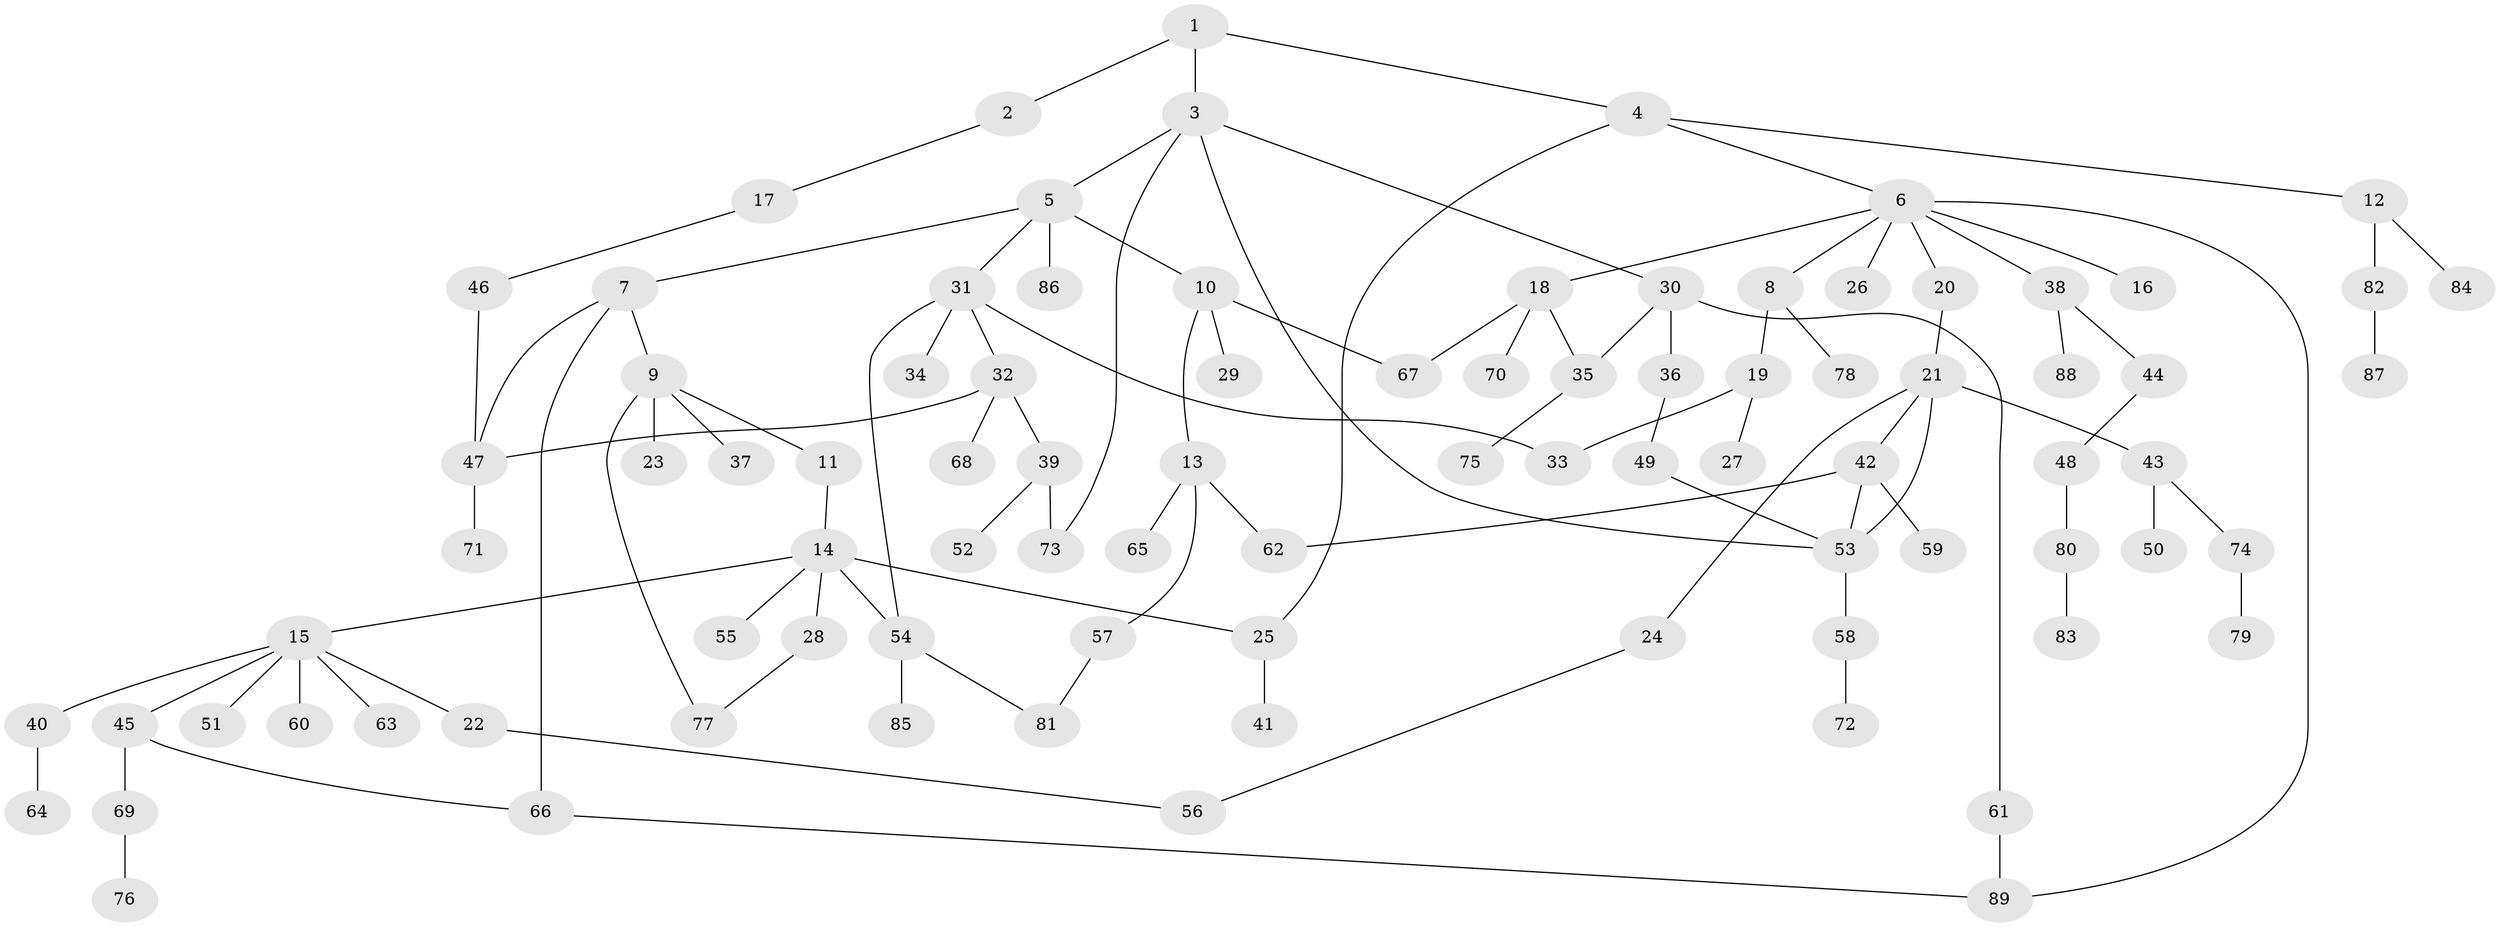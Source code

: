 // Generated by graph-tools (version 1.1) at 2025/13/03/09/25 04:13:15]
// undirected, 89 vertices, 106 edges
graph export_dot {
graph [start="1"]
  node [color=gray90,style=filled];
  1;
  2;
  3;
  4;
  5;
  6;
  7;
  8;
  9;
  10;
  11;
  12;
  13;
  14;
  15;
  16;
  17;
  18;
  19;
  20;
  21;
  22;
  23;
  24;
  25;
  26;
  27;
  28;
  29;
  30;
  31;
  32;
  33;
  34;
  35;
  36;
  37;
  38;
  39;
  40;
  41;
  42;
  43;
  44;
  45;
  46;
  47;
  48;
  49;
  50;
  51;
  52;
  53;
  54;
  55;
  56;
  57;
  58;
  59;
  60;
  61;
  62;
  63;
  64;
  65;
  66;
  67;
  68;
  69;
  70;
  71;
  72;
  73;
  74;
  75;
  76;
  77;
  78;
  79;
  80;
  81;
  82;
  83;
  84;
  85;
  86;
  87;
  88;
  89;
  1 -- 2;
  1 -- 3;
  1 -- 4;
  2 -- 17;
  3 -- 5;
  3 -- 30;
  3 -- 53;
  3 -- 73;
  4 -- 6;
  4 -- 12;
  4 -- 25;
  5 -- 7;
  5 -- 10;
  5 -- 31;
  5 -- 86;
  6 -- 8;
  6 -- 16;
  6 -- 18;
  6 -- 20;
  6 -- 26;
  6 -- 38;
  6 -- 89;
  7 -- 9;
  7 -- 66;
  7 -- 47;
  8 -- 19;
  8 -- 78;
  9 -- 11;
  9 -- 23;
  9 -- 37;
  9 -- 77;
  10 -- 13;
  10 -- 29;
  10 -- 67;
  11 -- 14;
  12 -- 82;
  12 -- 84;
  13 -- 57;
  13 -- 62;
  13 -- 65;
  14 -- 15;
  14 -- 25;
  14 -- 28;
  14 -- 55;
  14 -- 54;
  15 -- 22;
  15 -- 40;
  15 -- 45;
  15 -- 51;
  15 -- 60;
  15 -- 63;
  17 -- 46;
  18 -- 67;
  18 -- 70;
  18 -- 35;
  19 -- 27;
  19 -- 33;
  20 -- 21;
  21 -- 24;
  21 -- 42;
  21 -- 43;
  21 -- 53;
  22 -- 56;
  24 -- 56;
  25 -- 41;
  28 -- 77;
  30 -- 35;
  30 -- 36;
  30 -- 61;
  31 -- 32;
  31 -- 33;
  31 -- 34;
  31 -- 54;
  32 -- 39;
  32 -- 68;
  32 -- 47;
  35 -- 75;
  36 -- 49;
  38 -- 44;
  38 -- 88;
  39 -- 52;
  39 -- 73;
  40 -- 64;
  42 -- 59;
  42 -- 53;
  42 -- 62;
  43 -- 50;
  43 -- 74;
  44 -- 48;
  45 -- 69;
  45 -- 66;
  46 -- 47;
  47 -- 71;
  48 -- 80;
  49 -- 53;
  53 -- 58;
  54 -- 85;
  54 -- 81;
  57 -- 81;
  58 -- 72;
  61 -- 89;
  66 -- 89;
  69 -- 76;
  74 -- 79;
  80 -- 83;
  82 -- 87;
}
